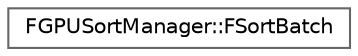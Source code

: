 digraph "Graphical Class Hierarchy"
{
 // INTERACTIVE_SVG=YES
 // LATEX_PDF_SIZE
  bgcolor="transparent";
  edge [fontname=Helvetica,fontsize=10,labelfontname=Helvetica,labelfontsize=10];
  node [fontname=Helvetica,fontsize=10,shape=box,height=0.2,width=0.4];
  rankdir="LR";
  Node0 [id="Node000000",label="FGPUSortManager::FSortBatch",height=0.2,width=0.4,color="grey40", fillcolor="white", style="filled",URL="$d7/d0b/structFGPUSortManager_1_1FSortBatch.html",tooltip="Defines a sort batch that regroups several sort tasks created by FGPUSortManager::AddTask(),..."];
}
